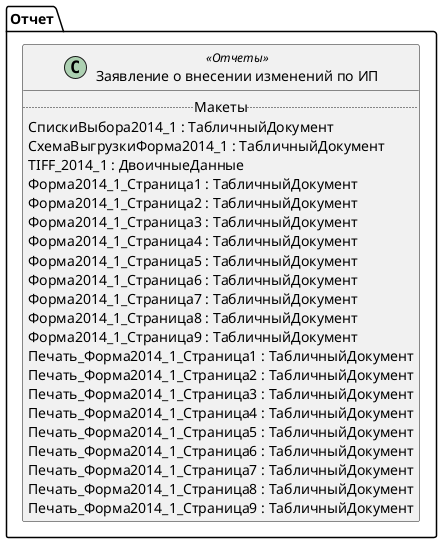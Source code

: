 ﻿@startuml РегламентированноеУведомлениеФормаР24001
'!include templates.wsd
'..\include templates.wsd
class Отчет.РегламентированноеУведомлениеФормаР24001 as "Заявление о внесении изменений по ИП" <<Отчеты>>
{
..Макеты..
СпискиВыбора2014_1 : ТабличныйДокумент
СхемаВыгрузкиФорма2014_1 : ТабличныйДокумент
TIFF_2014_1 : ДвоичныеДанные
Форма2014_1_Страница1 : ТабличныйДокумент
Форма2014_1_Страница2 : ТабличныйДокумент
Форма2014_1_Страница3 : ТабличныйДокумент
Форма2014_1_Страница4 : ТабличныйДокумент
Форма2014_1_Страница5 : ТабличныйДокумент
Форма2014_1_Страница6 : ТабличныйДокумент
Форма2014_1_Страница7 : ТабличныйДокумент
Форма2014_1_Страница8 : ТабличныйДокумент
Форма2014_1_Страница9 : ТабличныйДокумент
Печать_Форма2014_1_Страница1 : ТабличныйДокумент
Печать_Форма2014_1_Страница2 : ТабличныйДокумент
Печать_Форма2014_1_Страница3 : ТабличныйДокумент
Печать_Форма2014_1_Страница4 : ТабличныйДокумент
Печать_Форма2014_1_Страница5 : ТабличныйДокумент
Печать_Форма2014_1_Страница6 : ТабличныйДокумент
Печать_Форма2014_1_Страница7 : ТабличныйДокумент
Печать_Форма2014_1_Страница8 : ТабличныйДокумент
Печать_Форма2014_1_Страница9 : ТабличныйДокумент
}
@enduml
